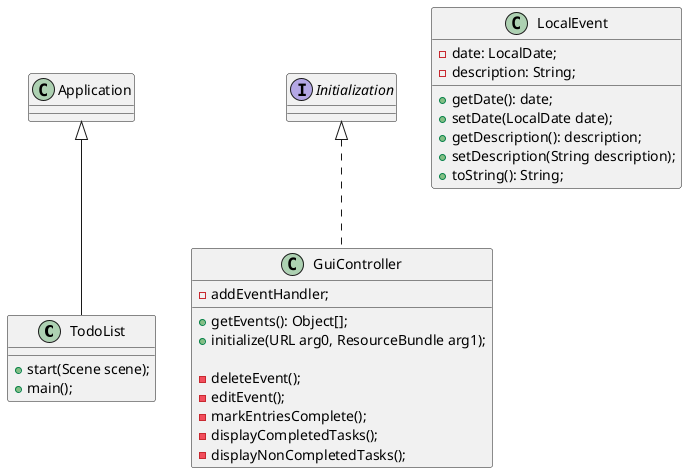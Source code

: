@startuml
class TodoList extends Application{
    + start(Scene scene);
    + main();
}

class GuiController implements Initialization{
    + getEvents(): Object[];
    + initialize(URL arg0, ResourceBundle arg1);

    - deleteEvent();
    - editEvent();
    - markEntriesComplete();
    - displayCompletedTasks();
    - displayNonCompletedTasks();
    - addEventHandler;

}

class LocalEvent{
    - date: LocalDate;
    - description: String;

    + getDate(): date;
    + setDate(LocalDate date);
    + getDescription(): description;
    + setDescription(String description);
    + toString(): String;
}
@enduml